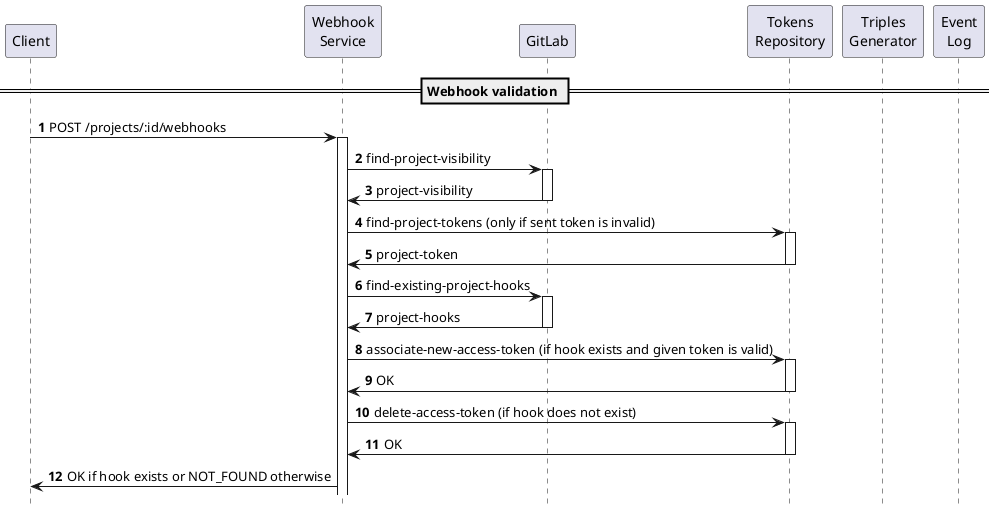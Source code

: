     @startuml
    autonumber
    hide footbox
    skinparam shadowing false

    participant Client
    participant "Webhook\nService" as Webhook
    participant GitLab
    participant "Tokens\nRepository" as Tokens
    participant "Triples\nGenerator" as Triples
    participant "Event\nLog" as Log

    == Webhook validation ==
    Client->Webhook: POST /projects/:id/webhooks
    activate Webhook
    Webhook->GitLab: find-project-visibility
    activate GitLab
    GitLab->Webhook: project-visibility
    deactivate GitLab
    Webhook->Tokens: find-project-tokens (only if sent token is invalid)
    activate Tokens
    Tokens->Webhook: project-token
    deactivate Tokens
    Webhook->GitLab: find-existing-project-hooks
    activate GitLab
    GitLab->Webhook: project-hooks
    deactivate GitLab
    Webhook->Tokens: associate-new-access-token (if hook exists and given token is valid)
    activate Tokens
    Tokens->Webhook: OK
    deactivate Tokens
    Webhook->Tokens: delete-access-token (if hook does not exist)
    activate Tokens
    Tokens->Webhook: OK
    deactivate Tokens
    Webhook->Client: OK if hook exists or NOT_FOUND otherwise

    @enduml
